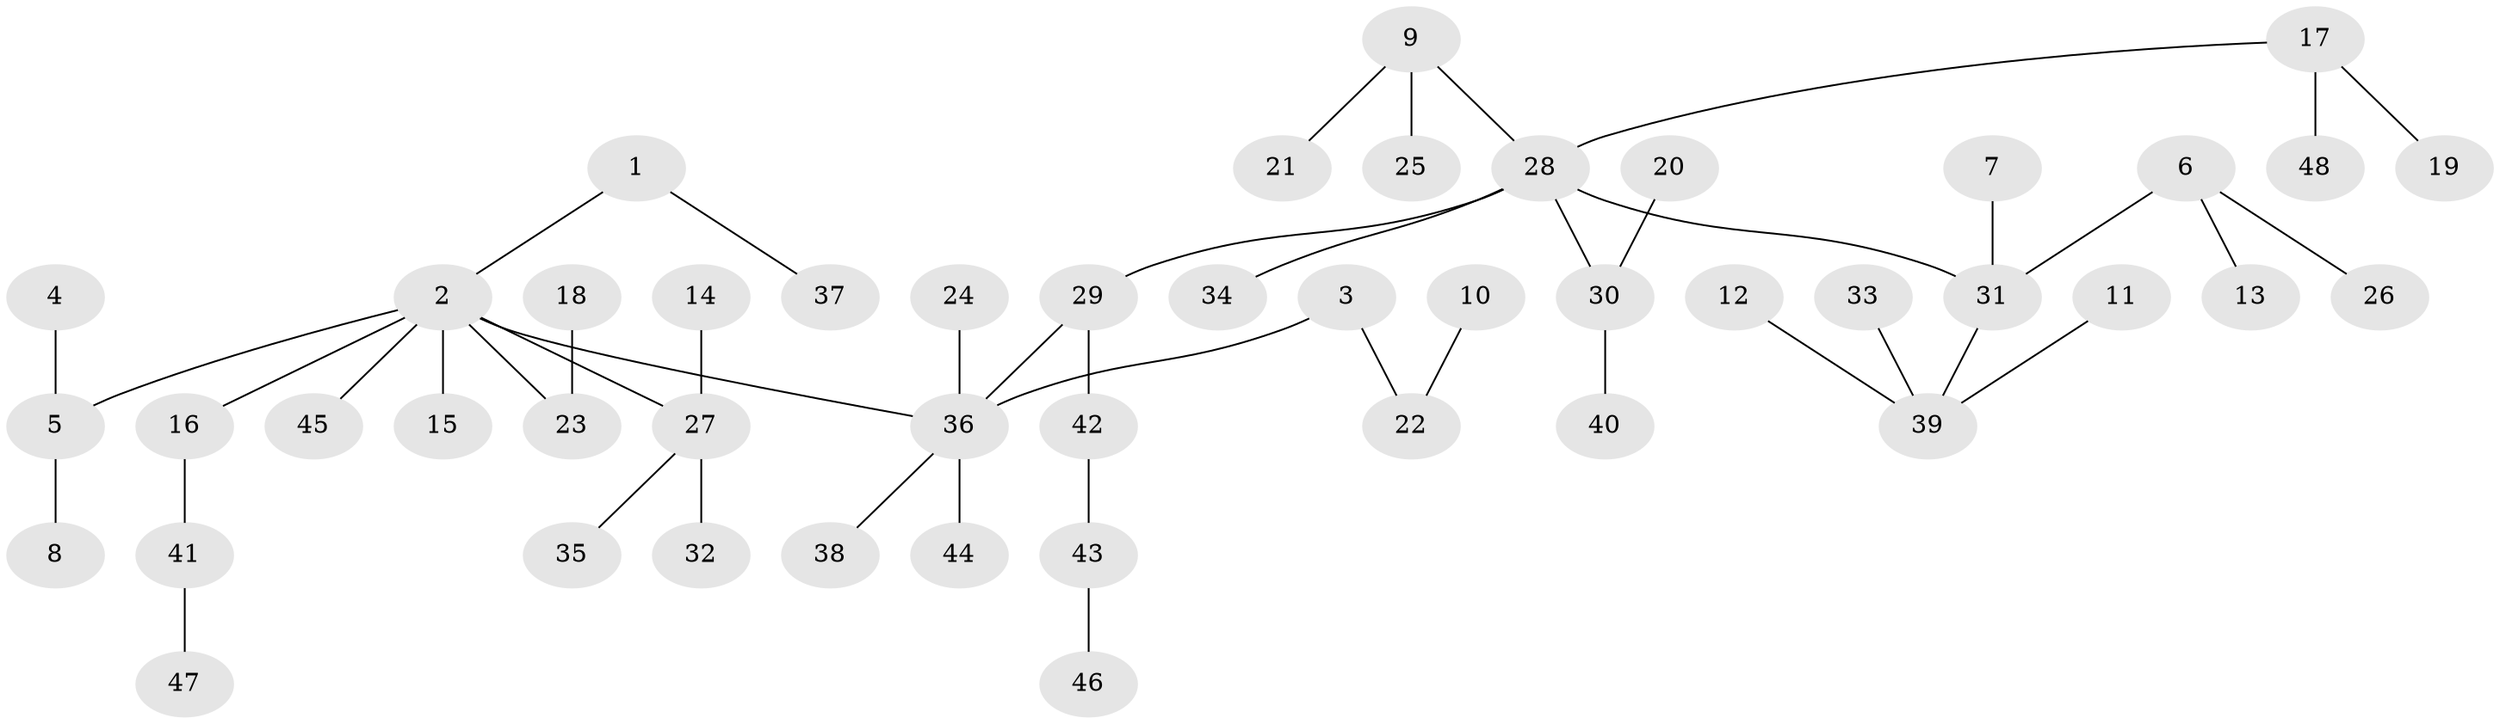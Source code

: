 // original degree distribution, {5: 0.041666666666666664, 3: 0.0625, 2: 0.3020833333333333, 4: 0.052083333333333336, 7: 0.020833333333333332, 1: 0.5, 6: 0.020833333333333332}
// Generated by graph-tools (version 1.1) at 2025/50/03/09/25 03:50:22]
// undirected, 48 vertices, 47 edges
graph export_dot {
graph [start="1"]
  node [color=gray90,style=filled];
  1;
  2;
  3;
  4;
  5;
  6;
  7;
  8;
  9;
  10;
  11;
  12;
  13;
  14;
  15;
  16;
  17;
  18;
  19;
  20;
  21;
  22;
  23;
  24;
  25;
  26;
  27;
  28;
  29;
  30;
  31;
  32;
  33;
  34;
  35;
  36;
  37;
  38;
  39;
  40;
  41;
  42;
  43;
  44;
  45;
  46;
  47;
  48;
  1 -- 2 [weight=1.0];
  1 -- 37 [weight=1.0];
  2 -- 5 [weight=1.0];
  2 -- 15 [weight=1.0];
  2 -- 16 [weight=1.0];
  2 -- 23 [weight=1.0];
  2 -- 27 [weight=1.0];
  2 -- 36 [weight=1.0];
  2 -- 45 [weight=1.0];
  3 -- 22 [weight=1.0];
  3 -- 36 [weight=1.0];
  4 -- 5 [weight=1.0];
  5 -- 8 [weight=1.0];
  6 -- 13 [weight=1.0];
  6 -- 26 [weight=1.0];
  6 -- 31 [weight=1.0];
  7 -- 31 [weight=1.0];
  9 -- 21 [weight=1.0];
  9 -- 25 [weight=1.0];
  9 -- 28 [weight=1.0];
  10 -- 22 [weight=1.0];
  11 -- 39 [weight=1.0];
  12 -- 39 [weight=1.0];
  14 -- 27 [weight=1.0];
  16 -- 41 [weight=1.0];
  17 -- 19 [weight=1.0];
  17 -- 28 [weight=1.0];
  17 -- 48 [weight=1.0];
  18 -- 23 [weight=1.0];
  20 -- 30 [weight=1.0];
  24 -- 36 [weight=1.0];
  27 -- 32 [weight=1.0];
  27 -- 35 [weight=1.0];
  28 -- 29 [weight=1.0];
  28 -- 30 [weight=1.0];
  28 -- 31 [weight=1.0];
  28 -- 34 [weight=1.0];
  29 -- 36 [weight=1.0];
  29 -- 42 [weight=1.0];
  30 -- 40 [weight=1.0];
  31 -- 39 [weight=1.0];
  33 -- 39 [weight=1.0];
  36 -- 38 [weight=1.0];
  36 -- 44 [weight=1.0];
  41 -- 47 [weight=1.0];
  42 -- 43 [weight=1.0];
  43 -- 46 [weight=1.0];
}
